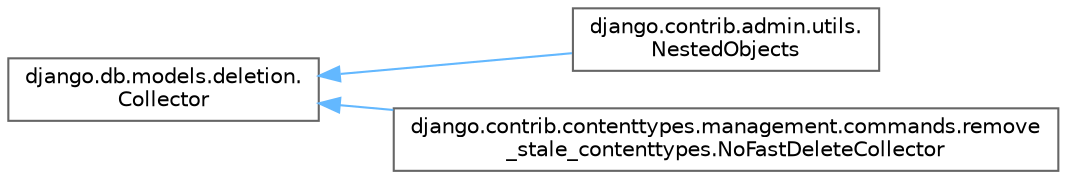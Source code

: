 digraph "Graphical Class Hierarchy"
{
 // LATEX_PDF_SIZE
  bgcolor="transparent";
  edge [fontname=Helvetica,fontsize=10,labelfontname=Helvetica,labelfontsize=10];
  node [fontname=Helvetica,fontsize=10,shape=box,height=0.2,width=0.4];
  rankdir="LR";
  Node0 [id="Node000000",label="django.db.models.deletion.\lCollector",height=0.2,width=0.4,color="grey40", fillcolor="white", style="filled",URL="$classdjango_1_1db_1_1models_1_1deletion_1_1_collector.html",tooltip=" "];
  Node0 -> Node1 [id="edge1489_Node000000_Node000001",dir="back",color="steelblue1",style="solid",tooltip=" "];
  Node1 [id="Node000001",label="django.contrib.admin.utils.\lNestedObjects",height=0.2,width=0.4,color="grey40", fillcolor="white", style="filled",URL="$classdjango_1_1contrib_1_1admin_1_1utils_1_1_nested_objects.html",tooltip=" "];
  Node0 -> Node2 [id="edge1490_Node000000_Node000002",dir="back",color="steelblue1",style="solid",tooltip=" "];
  Node2 [id="Node000002",label="django.contrib.contenttypes.management.commands.remove\l_stale_contenttypes.NoFastDeleteCollector",height=0.2,width=0.4,color="grey40", fillcolor="white", style="filled",URL="$classdjango_1_1contrib_1_1contenttypes_1_1management_1_1commands_1_1remove__stale__contenttypes_1_1_no_fast_delete_collector.html",tooltip=" "];
}
